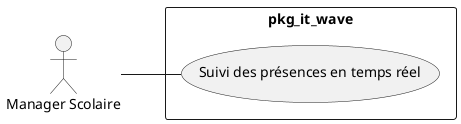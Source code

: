 @startuml

left to right direction


actor "Manager Scolaire" as Manager
rectangle pkg_it_wave {

  usecase "Suivi des présences en temps réel" as uc1


}

Manager -- uc1



@enduml
